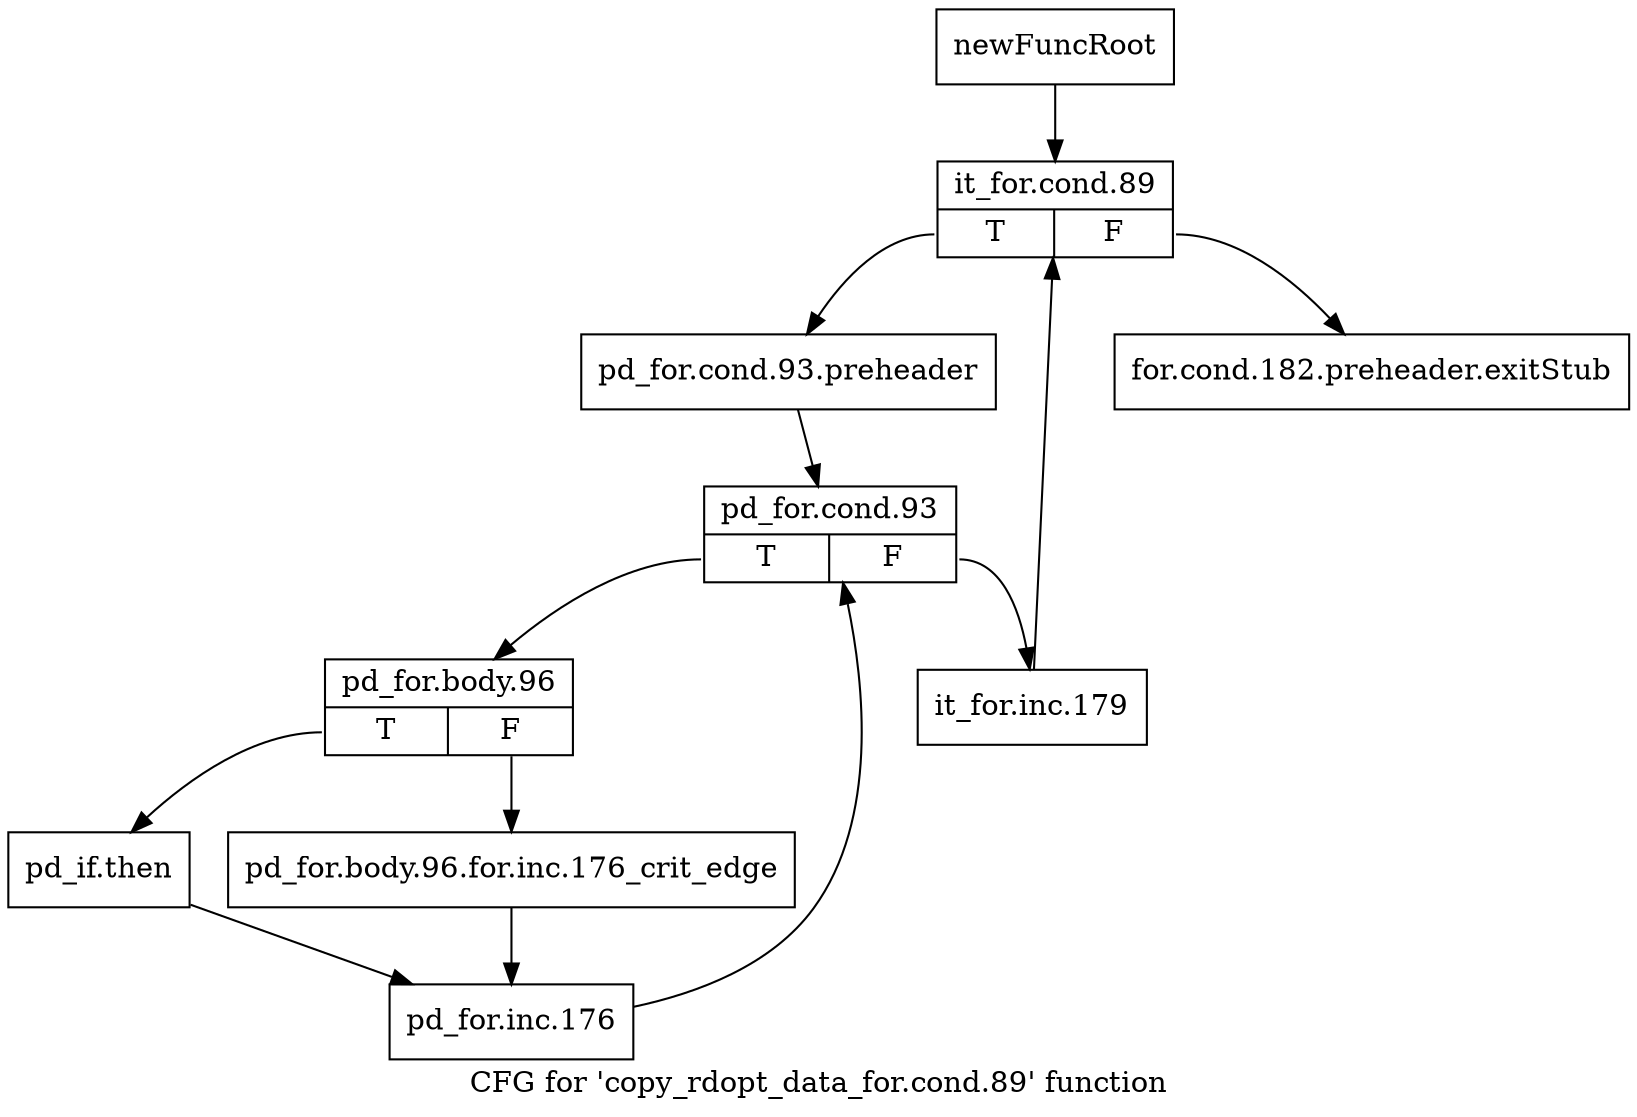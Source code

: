 digraph "CFG for 'copy_rdopt_data_for.cond.89' function" {
	label="CFG for 'copy_rdopt_data_for.cond.89' function";

	Node0x24e2580 [shape=record,label="{newFuncRoot}"];
	Node0x24e2580 -> Node0x24e2a90;
	Node0x24e25d0 [shape=record,label="{for.cond.182.preheader.exitStub}"];
	Node0x24e2a90 [shape=record,label="{it_for.cond.89|{<s0>T|<s1>F}}"];
	Node0x24e2a90:s0 -> Node0x24e2ae0;
	Node0x24e2a90:s1 -> Node0x24e25d0;
	Node0x24e2ae0 [shape=record,label="{pd_for.cond.93.preheader}"];
	Node0x24e2ae0 -> Node0x24e2b30;
	Node0x24e2b30 [shape=record,label="{pd_for.cond.93|{<s0>T|<s1>F}}"];
	Node0x24e2b30:s0 -> Node0x24e2bd0;
	Node0x24e2b30:s1 -> Node0x24e2b80;
	Node0x24e2b80 [shape=record,label="{it_for.inc.179}"];
	Node0x24e2b80 -> Node0x24e2a90;
	Node0x24e2bd0 [shape=record,label="{pd_for.body.96|{<s0>T|<s1>F}}"];
	Node0x24e2bd0:s0 -> Node0x24e2c70;
	Node0x24e2bd0:s1 -> Node0x24e2c20;
	Node0x24e2c20 [shape=record,label="{pd_for.body.96.for.inc.176_crit_edge}"];
	Node0x24e2c20 -> Node0x24e2cc0;
	Node0x24e2c70 [shape=record,label="{pd_if.then}"];
	Node0x24e2c70 -> Node0x24e2cc0;
	Node0x24e2cc0 [shape=record,label="{pd_for.inc.176}"];
	Node0x24e2cc0 -> Node0x24e2b30;
}

